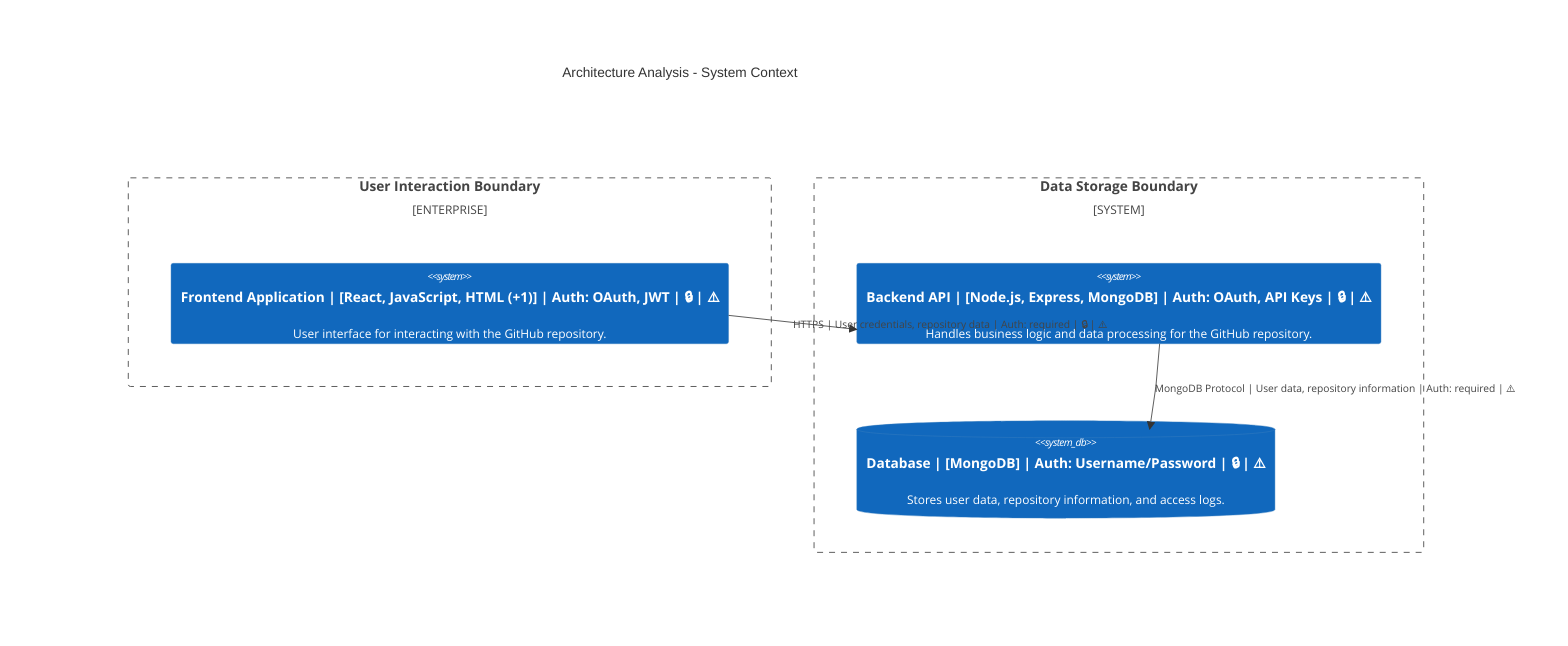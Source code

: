 C4Context
    title Architecture Analysis - System Context
    Enterprise_Boundary(tb_User_Interaction_Boundary, "User Interaction Boundary") {
        System(Frontend_Application, "Frontend Application | [React, JavaScript, HTML (+1)] | Auth: OAuth, JWT | 🔒 | ⚠️", "User interface for interacting with the GitHub repository.")
        System(Backend_API, "Backend API | [Node.js, Express, MongoDB] | Auth: OAuth, API Keys | 🔒 | ⚠️", "Handles business logic and data processing for the GitHub repository.")
    }
    System_Boundary(tb_Data_Storage_Boundary, "Data Storage Boundary") {
        System(Backend_API, "Backend API | [Node.js, Express, MongoDB] | Auth: OAuth, API Keys | 🔒 | ⚠️", "Handles business logic and data processing for the GitHub repository.")
        SystemDb(Database, "Database | [MongoDB] | Auth: Username/Password | 🔒 | ⚠️", "Stores user data, repository information, and access logs.")
    }

    Rel(Frontend_Application, Backend_API, "HTTPS | User credentials, repository data | Auth: required | 🔒 | ⚠️")
    Rel(Backend_API, Database, "MongoDB Protocol | User data, repository information | Auth: required | ⚠️")